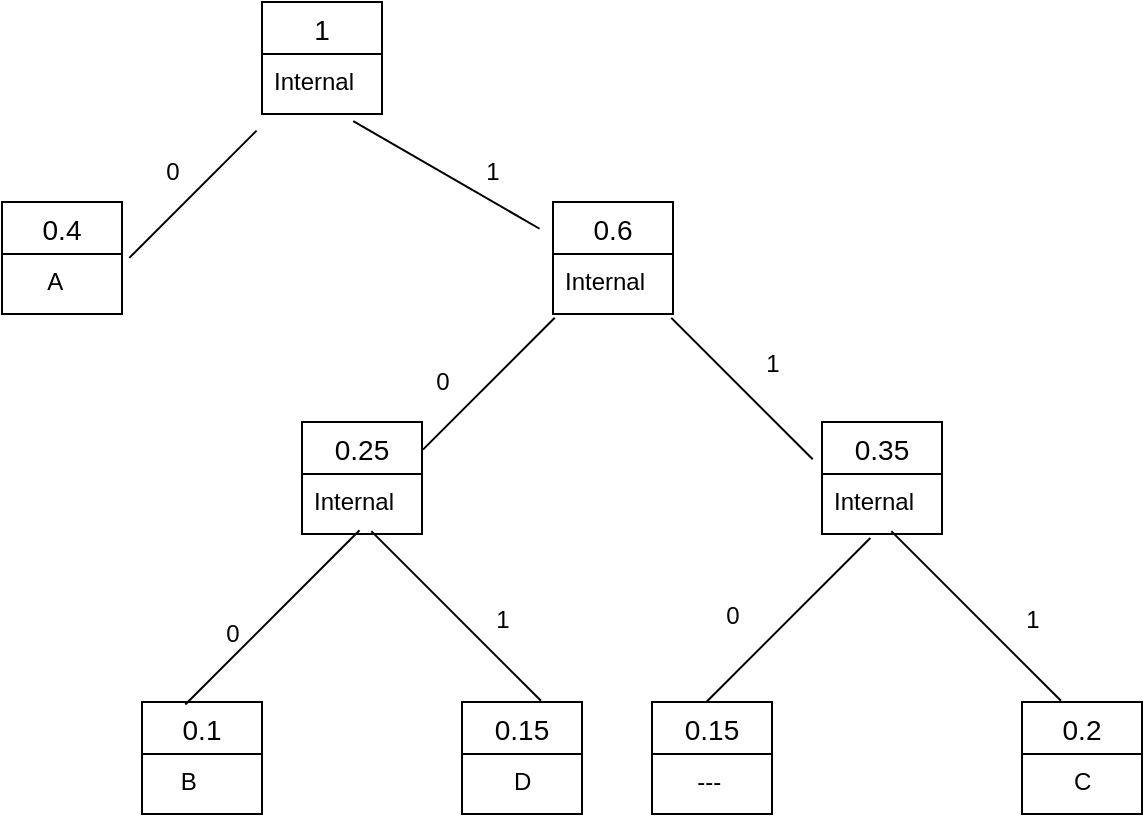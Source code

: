 <mxfile version="20.6.0" type="github"><diagram id="htf3dEM8E_MLE-LR7s2K" name="Page-1"><mxGraphModel dx="946" dy="2211" grid="1" gridSize="10" guides="1" tooltips="1" connect="1" arrows="1" fold="1" page="1" pageScale="1" pageWidth="1169" pageHeight="827" math="0" shadow="0"><root><mxCell id="0"/><mxCell id="1" parent="0"/><mxCell id="o1-liKRnRUpw3D0s6KzG-1" value="1" style="swimlane;fontStyle=0;childLayout=stackLayout;horizontal=1;startSize=26;horizontalStack=0;resizeParent=1;resizeParentMax=0;resizeLast=0;collapsible=1;marginBottom=0;align=center;fontSize=14;" parent="1" vertex="1"><mxGeometry x="390" y="-1360" width="60" height="56" as="geometry"/></mxCell><mxCell id="o1-liKRnRUpw3D0s6KzG-3" value="Internal" style="text;strokeColor=none;fillColor=none;spacingLeft=4;spacingRight=4;overflow=hidden;rotatable=0;points=[[0,0.5],[1,0.5]];portConstraint=eastwest;fontSize=12;" parent="o1-liKRnRUpw3D0s6KzG-1" vertex="1"><mxGeometry y="26" width="60" height="30" as="geometry"/></mxCell><mxCell id="o1-liKRnRUpw3D0s6KzG-5" value="0.4" style="swimlane;fontStyle=0;childLayout=stackLayout;horizontal=1;startSize=26;horizontalStack=0;resizeParent=1;resizeParentMax=0;resizeLast=0;collapsible=1;marginBottom=0;align=center;fontSize=14;" parent="1" vertex="1"><mxGeometry x="260" y="-1260" width="60" height="56" as="geometry"/></mxCell><mxCell id="o1-liKRnRUpw3D0s6KzG-6" value="     A" style="text;strokeColor=none;fillColor=none;spacingLeft=4;spacingRight=4;overflow=hidden;rotatable=0;points=[[0,0.5],[1,0.5]];portConstraint=eastwest;fontSize=12;" parent="o1-liKRnRUpw3D0s6KzG-5" vertex="1"><mxGeometry y="26" width="60" height="30" as="geometry"/></mxCell><mxCell id="o1-liKRnRUpw3D0s6KzG-7" value="0.6" style="swimlane;fontStyle=0;childLayout=stackLayout;horizontal=1;startSize=26;horizontalStack=0;resizeParent=1;resizeParentMax=0;resizeLast=0;collapsible=1;marginBottom=0;align=center;fontSize=14;" parent="1" vertex="1"><mxGeometry x="535.5" y="-1260" width="60" height="56" as="geometry"/></mxCell><mxCell id="o1-liKRnRUpw3D0s6KzG-8" value="Internal " style="text;strokeColor=none;fillColor=none;spacingLeft=4;spacingRight=4;overflow=hidden;rotatable=0;points=[[0,0.5],[1,0.5]];portConstraint=eastwest;fontSize=12;" parent="o1-liKRnRUpw3D0s6KzG-7" vertex="1"><mxGeometry y="26" width="60" height="30" as="geometry"/></mxCell><mxCell id="o1-liKRnRUpw3D0s6KzG-15" value="0.25" style="swimlane;fontStyle=0;childLayout=stackLayout;horizontal=1;startSize=26;horizontalStack=0;resizeParent=1;resizeParentMax=0;resizeLast=0;collapsible=1;marginBottom=0;align=center;fontSize=14;" parent="1" vertex="1"><mxGeometry x="410" y="-1150" width="60" height="56" as="geometry"/></mxCell><mxCell id="o1-liKRnRUpw3D0s6KzG-16" value="Internal " style="text;strokeColor=none;fillColor=none;spacingLeft=4;spacingRight=4;overflow=hidden;rotatable=0;points=[[0,0.5],[1,0.5]];portConstraint=eastwest;fontSize=12;" parent="o1-liKRnRUpw3D0s6KzG-15" vertex="1"><mxGeometry y="26" width="60" height="30" as="geometry"/></mxCell><mxCell id="o1-liKRnRUpw3D0s6KzG-17" value="0.35" style="swimlane;fontStyle=0;childLayout=stackLayout;horizontal=1;startSize=26;horizontalStack=0;resizeParent=1;resizeParentMax=0;resizeLast=0;collapsible=1;marginBottom=0;align=center;fontSize=14;" parent="1" vertex="1"><mxGeometry x="670" y="-1150" width="60" height="56" as="geometry"/></mxCell><mxCell id="o1-liKRnRUpw3D0s6KzG-18" value="Internal " style="text;strokeColor=none;fillColor=none;spacingLeft=4;spacingRight=4;overflow=hidden;rotatable=0;points=[[0,0.5],[1,0.5]];portConstraint=eastwest;fontSize=12;" parent="o1-liKRnRUpw3D0s6KzG-17" vertex="1"><mxGeometry y="26" width="60" height="30" as="geometry"/></mxCell><mxCell id="o1-liKRnRUpw3D0s6KzG-19" value="0.1" style="swimlane;fontStyle=0;childLayout=stackLayout;horizontal=1;startSize=26;horizontalStack=0;resizeParent=1;resizeParentMax=0;resizeLast=0;collapsible=1;marginBottom=0;align=center;fontSize=14;" parent="1" vertex="1"><mxGeometry x="330" y="-1010" width="60" height="56" as="geometry"/></mxCell><mxCell id="o1-liKRnRUpw3D0s6KzG-20" value="    B" style="text;strokeColor=none;fillColor=none;spacingLeft=4;spacingRight=4;overflow=hidden;rotatable=0;points=[[0,0.5],[1,0.5]];portConstraint=eastwest;fontSize=12;" parent="o1-liKRnRUpw3D0s6KzG-19" vertex="1"><mxGeometry y="26" width="60" height="30" as="geometry"/></mxCell><mxCell id="o1-liKRnRUpw3D0s6KzG-21" value="0.15" style="swimlane;fontStyle=0;childLayout=stackLayout;horizontal=1;startSize=26;horizontalStack=0;resizeParent=1;resizeParentMax=0;resizeLast=0;collapsible=1;marginBottom=0;align=center;fontSize=14;" parent="1" vertex="1"><mxGeometry x="490" y="-1010" width="60" height="56" as="geometry"/></mxCell><mxCell id="o1-liKRnRUpw3D0s6KzG-22" value="      D" style="text;strokeColor=none;fillColor=none;spacingLeft=4;spacingRight=4;overflow=hidden;rotatable=0;points=[[0,0.5],[1,0.5]];portConstraint=eastwest;fontSize=12;" parent="o1-liKRnRUpw3D0s6KzG-21" vertex="1"><mxGeometry y="26" width="60" height="30" as="geometry"/></mxCell><mxCell id="o1-liKRnRUpw3D0s6KzG-26" value="0.15" style="swimlane;fontStyle=0;childLayout=stackLayout;horizontal=1;startSize=26;horizontalStack=0;resizeParent=1;resizeParentMax=0;resizeLast=0;collapsible=1;marginBottom=0;align=center;fontSize=14;" parent="1" vertex="1"><mxGeometry x="585" y="-1010" width="60" height="56" as="geometry"/></mxCell><mxCell id="o1-liKRnRUpw3D0s6KzG-27" value="     ---" style="text;strokeColor=none;fillColor=none;spacingLeft=4;spacingRight=4;overflow=hidden;rotatable=0;points=[[0,0.5],[1,0.5]];portConstraint=eastwest;fontSize=12;" parent="o1-liKRnRUpw3D0s6KzG-26" vertex="1"><mxGeometry y="26" width="60" height="30" as="geometry"/></mxCell><mxCell id="o1-liKRnRUpw3D0s6KzG-28" value="0.2" style="swimlane;fontStyle=0;childLayout=stackLayout;horizontal=1;startSize=26;horizontalStack=0;resizeParent=1;resizeParentMax=0;resizeLast=0;collapsible=1;marginBottom=0;align=center;fontSize=14;" parent="1" vertex="1"><mxGeometry x="770" y="-1010" width="60" height="56" as="geometry"/></mxCell><mxCell id="o1-liKRnRUpw3D0s6KzG-29" value="      C" style="text;strokeColor=none;fillColor=none;spacingLeft=4;spacingRight=4;overflow=hidden;rotatable=0;points=[[0,0.5],[1,0.5]];portConstraint=eastwest;fontSize=12;" parent="o1-liKRnRUpw3D0s6KzG-28" vertex="1"><mxGeometry y="26" width="60" height="30" as="geometry"/></mxCell><mxCell id="o1-liKRnRUpw3D0s6KzG-35" value="" style="line;strokeWidth=1;html=1;rotation=-45;" parent="1" vertex="1"><mxGeometry x="456.83" y="-1174.16" width="93.2" height="10" as="geometry"/></mxCell><mxCell id="o1-liKRnRUpw3D0s6KzG-37" value="" style="line;strokeWidth=1;html=1;rotation=-45;" parent="1" vertex="1"><mxGeometry x="333.63" y="-1059.39" width="123.2" height="14.16" as="geometry"/></mxCell><mxCell id="o1-liKRnRUpw3D0s6KzG-38" value="" style="line;strokeWidth=1;html=1;rotation=-45;" parent="1" vertex="1"><mxGeometry x="595.5" y="-1056.1" width="115.61" height="10" as="geometry"/></mxCell><mxCell id="o1-liKRnRUpw3D0s6KzG-41" value="" style="line;strokeWidth=1;html=1;rotation=45;" parent="1" vertex="1"><mxGeometry x="580" y="-1220" width="100" height="106.6" as="geometry"/></mxCell><mxCell id="o1-liKRnRUpw3D0s6KzG-45" value="" style="line;strokeWidth=1;html=1;rotation=45;" parent="1" vertex="1"><mxGeometry x="687.07" y="-1106.33" width="120" height="106.6" as="geometry"/></mxCell><mxCell id="o1-liKRnRUpw3D0s6KzG-46" value="" style="line;strokeWidth=1;html=1;rotation=45;" parent="1" vertex="1"><mxGeometry x="427.07" y="-1106.33" width="120" height="106.6" as="geometry"/></mxCell><mxCell id="o1-liKRnRUpw3D0s6KzG-48" value="" style="line;strokeWidth=1;html=1;rotation=-60;direction=south;" parent="1" vertex="1"><mxGeometry x="427.02" y="-1327.29" width="110.37" height="107.55" as="geometry"/></mxCell><mxCell id="o1-liKRnRUpw3D0s6KzG-49" value="" style="line;strokeWidth=1;html=1;rotation=-45;" parent="1" vertex="1"><mxGeometry x="310.47" y="-1268.87" width="90" height="10" as="geometry"/></mxCell><mxCell id="o1-liKRnRUpw3D0s6KzG-53" value="0" style="text;html=1;resizable=0;autosize=1;align=center;verticalAlign=middle;points=[];fillColor=none;strokeColor=none;rounded=0;strokeWidth=1;" parent="1" vertex="1"><mxGeometry x="465" y="-1185" width="30" height="30" as="geometry"/></mxCell><mxCell id="o1-liKRnRUpw3D0s6KzG-55" value="0" style="text;html=1;resizable=0;autosize=1;align=center;verticalAlign=middle;points=[];fillColor=none;strokeColor=none;rounded=0;strokeWidth=1;" parent="1" vertex="1"><mxGeometry x="330" y="-1290" width="30" height="30" as="geometry"/></mxCell><mxCell id="o1-liKRnRUpw3D0s6KzG-56" value="0" style="text;html=1;resizable=0;autosize=1;align=center;verticalAlign=middle;points=[];fillColor=none;strokeColor=none;rounded=0;strokeWidth=1;" parent="1" vertex="1"><mxGeometry x="360" y="-1059.39" width="30" height="30" as="geometry"/></mxCell><mxCell id="o1-liKRnRUpw3D0s6KzG-57" value="0" style="text;html=1;resizable=0;autosize=1;align=center;verticalAlign=middle;points=[];fillColor=none;strokeColor=none;rounded=0;strokeWidth=1;" parent="1" vertex="1"><mxGeometry x="610" y="-1068.03" width="30" height="30" as="geometry"/></mxCell><mxCell id="o1-liKRnRUpw3D0s6KzG-58" value="1&lt;span style=&quot;color: rgba(0, 0, 0, 0); font-family: monospace; font-size: 0px; text-align: start;&quot;&gt;%3CmxGraphModel%3E%3Croot%3E%3CmxCell%20id%3D%220%22%2F%3E%3CmxCell%20id%3D%221%22%20parent%3D%220%22%2F%3E%3CmxCell%20id%3D%222%22%20value%3D%220%22%20style%3D%22text%3Bhtml%3D1%3Bresizable%3D0%3Bautosize%3D1%3Balign%3Dcenter%3BverticalAlign%3Dmiddle%3Bpoints%3D%5B%5D%3BfillColor%3Dnone%3BstrokeColor%3Dnone%3Brounded%3D0%3BstrokeWidth%3D1%3B%22%20vertex%3D%221%22%20parent%3D%221%22%3E%3CmxGeometry%20x%3D%22465%22%20y%3D%22-1185%22%20width%3D%2230%22%20height%3D%2230%22%20as%3D%22geometry%22%2F%3E%3C%2FmxCell%3E%3C%2Froot%3E%3C%2FmxGraphModel%3E&lt;/span&gt;" style="text;html=1;resizable=0;autosize=1;align=center;verticalAlign=middle;points=[];fillColor=none;strokeColor=none;rounded=0;strokeWidth=1;" parent="1" vertex="1"><mxGeometry x="490" y="-1290" width="30" height="30" as="geometry"/></mxCell><mxCell id="o1-liKRnRUpw3D0s6KzG-59" value="1" style="text;html=1;resizable=0;autosize=1;align=center;verticalAlign=middle;points=[];fillColor=none;strokeColor=none;rounded=0;strokeWidth=1;" parent="1" vertex="1"><mxGeometry x="630" y="-1194.16" width="30" height="30" as="geometry"/></mxCell><mxCell id="o1-liKRnRUpw3D0s6KzG-60" value="1" style="text;html=1;resizable=0;autosize=1;align=center;verticalAlign=middle;points=[];fillColor=none;strokeColor=none;rounded=0;strokeWidth=1;" parent="1" vertex="1"><mxGeometry x="495" y="-1066.1" width="30" height="30" as="geometry"/></mxCell><mxCell id="o1-liKRnRUpw3D0s6KzG-61" value="1" style="text;html=1;resizable=0;autosize=1;align=center;verticalAlign=middle;points=[];fillColor=none;strokeColor=none;rounded=0;strokeWidth=1;" parent="1" vertex="1"><mxGeometry x="760" y="-1066.1" width="30" height="30" as="geometry"/></mxCell></root></mxGraphModel></diagram></mxfile>